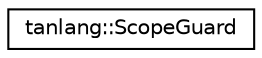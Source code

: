 digraph "Graphical Class Hierarchy"
{
 // LATEX_PDF_SIZE
  edge [fontname="Helvetica",fontsize="10",labelfontname="Helvetica",labelfontsize="10"];
  node [fontname="Helvetica",fontsize="10",shape=record];
  rankdir="LR";
  Node0 [label="tanlang::ScopeGuard",height=0.2,width=0.4,color="black", fillcolor="white", style="filled",URL="$classtanlang_1_1ScopeGuard.html",tooltip=" "];
}
